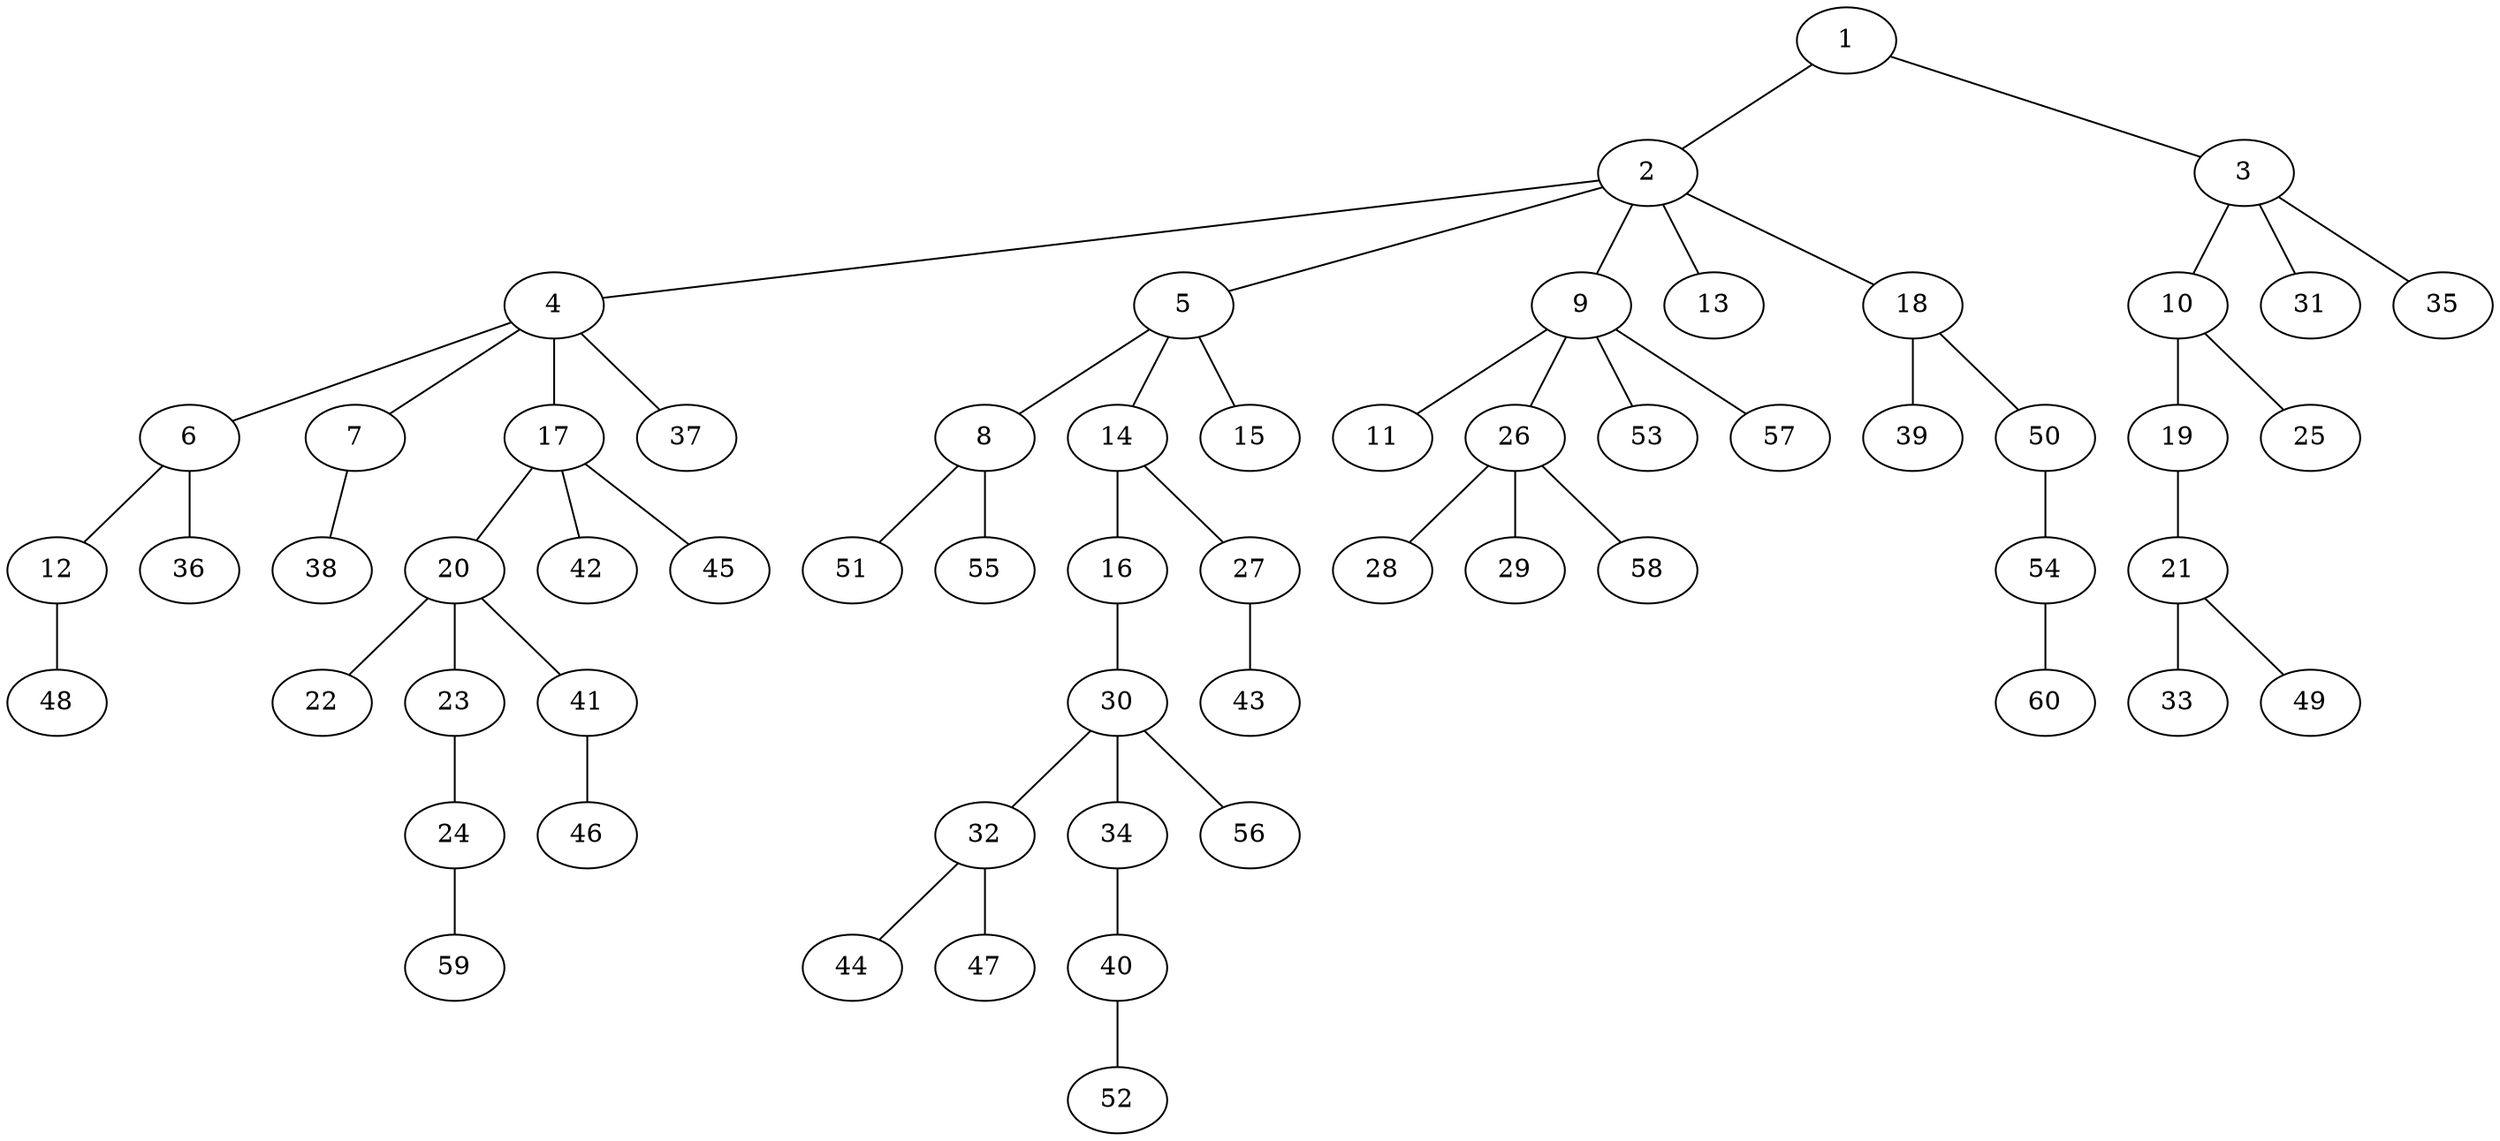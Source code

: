 graph graphname {1--2
1--3
2--4
2--5
2--9
2--13
2--18
3--10
3--31
3--35
4--6
4--7
4--17
4--37
5--8
5--14
5--15
6--12
6--36
7--38
8--51
8--55
9--11
9--26
9--53
9--57
10--19
10--25
12--48
14--16
14--27
16--30
17--20
17--42
17--45
18--39
18--50
19--21
20--22
20--23
20--41
21--33
21--49
23--24
24--59
26--28
26--29
26--58
27--43
30--32
30--34
30--56
32--44
32--47
34--40
40--52
41--46
50--54
54--60
}